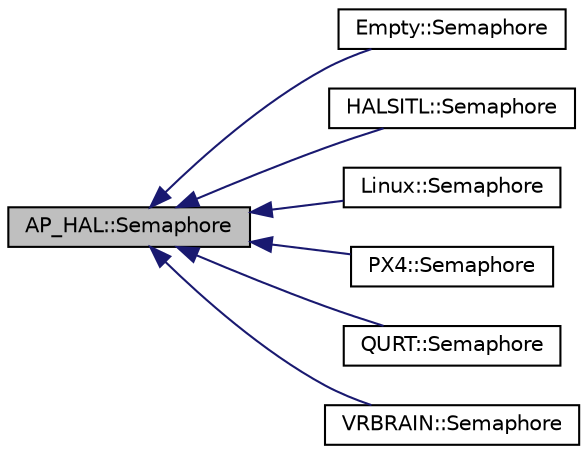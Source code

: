 digraph "AP_HAL::Semaphore"
{
 // INTERACTIVE_SVG=YES
  edge [fontname="Helvetica",fontsize="10",labelfontname="Helvetica",labelfontsize="10"];
  node [fontname="Helvetica",fontsize="10",shape=record];
  rankdir="LR";
  Node1 [label="AP_HAL::Semaphore",height=0.2,width=0.4,color="black", fillcolor="grey75", style="filled", fontcolor="black"];
  Node1 -> Node2 [dir="back",color="midnightblue",fontsize="10",style="solid",fontname="Helvetica"];
  Node2 [label="Empty::Semaphore",height=0.2,width=0.4,color="black", fillcolor="white", style="filled",URL="$classEmpty_1_1Semaphore.html"];
  Node1 -> Node3 [dir="back",color="midnightblue",fontsize="10",style="solid",fontname="Helvetica"];
  Node3 [label="HALSITL::Semaphore",height=0.2,width=0.4,color="black", fillcolor="white", style="filled",URL="$classHALSITL_1_1Semaphore.html"];
  Node1 -> Node4 [dir="back",color="midnightblue",fontsize="10",style="solid",fontname="Helvetica"];
  Node4 [label="Linux::Semaphore",height=0.2,width=0.4,color="black", fillcolor="white", style="filled",URL="$classLinux_1_1Semaphore.html"];
  Node1 -> Node5 [dir="back",color="midnightblue",fontsize="10",style="solid",fontname="Helvetica"];
  Node5 [label="PX4::Semaphore",height=0.2,width=0.4,color="black", fillcolor="white", style="filled",URL="$classPX4_1_1Semaphore.html"];
  Node1 -> Node6 [dir="back",color="midnightblue",fontsize="10",style="solid",fontname="Helvetica"];
  Node6 [label="QURT::Semaphore",height=0.2,width=0.4,color="black", fillcolor="white", style="filled",URL="$classQURT_1_1Semaphore.html"];
  Node1 -> Node7 [dir="back",color="midnightblue",fontsize="10",style="solid",fontname="Helvetica"];
  Node7 [label="VRBRAIN::Semaphore",height=0.2,width=0.4,color="black", fillcolor="white", style="filled",URL="$classVRBRAIN_1_1Semaphore.html"];
}
